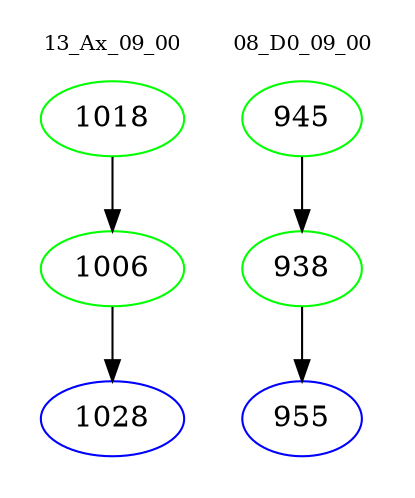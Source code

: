 digraph{
subgraph cluster_0 {
color = white
label = "13_Ax_09_00";
fontsize=10;
T0_1018 [label="1018", color="green"]
T0_1018 -> T0_1006 [color="black"]
T0_1006 [label="1006", color="green"]
T0_1006 -> T0_1028 [color="black"]
T0_1028 [label="1028", color="blue"]
}
subgraph cluster_1 {
color = white
label = "08_D0_09_00";
fontsize=10;
T1_945 [label="945", color="green"]
T1_945 -> T1_938 [color="black"]
T1_938 [label="938", color="green"]
T1_938 -> T1_955 [color="black"]
T1_955 [label="955", color="blue"]
}
}
